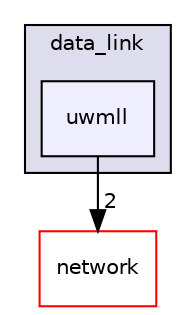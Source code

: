 digraph "uwmll" {
  compound=true
  node [ fontsize="10", fontname="Helvetica"];
  edge [ labelfontsize="10", labelfontname="Helvetica"];
  subgraph clusterdir_f7bea17b332b01568654fe6fe9b8c8b6 {
    graph [ bgcolor="#ddddee", pencolor="black", label="data_link" fontname="Helvetica", fontsize="10", URL="dir_f7bea17b332b01568654fe6fe9b8c8b6.html"]
  dir_397ca629e3379d920635ab824ccc3b7d [shape=box, label="uwmll", style="filled", fillcolor="#eeeeff", pencolor="black", URL="dir_397ca629e3379d920635ab824ccc3b7d.html"];
  }
  dir_bce92bcee51198345c21c8b524b3c6a2 [shape=box label="network" fillcolor="white" style="filled" color="red" URL="dir_bce92bcee51198345c21c8b524b3c6a2.html"];
  dir_397ca629e3379d920635ab824ccc3b7d->dir_bce92bcee51198345c21c8b524b3c6a2 [headlabel="2", labeldistance=1.5 headhref="dir_000027_000012.html"];
}
